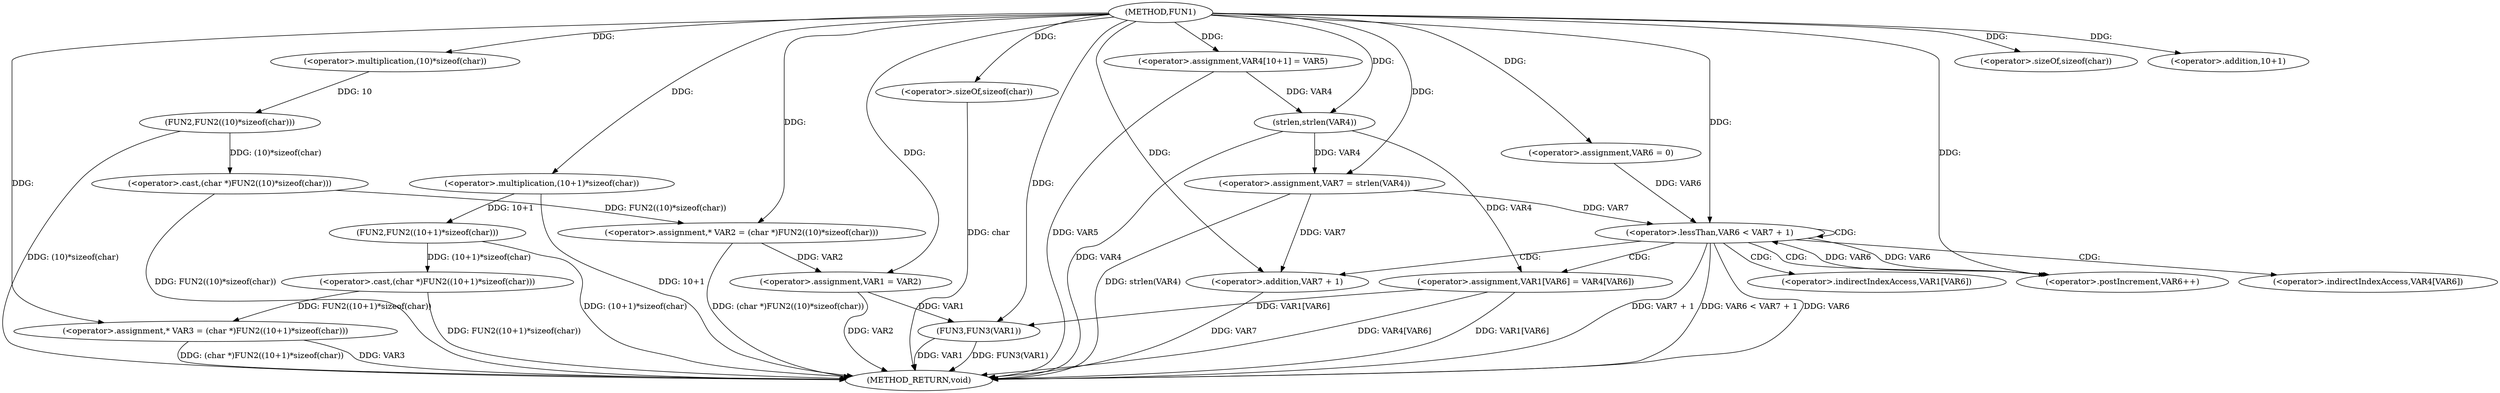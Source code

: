 digraph FUN1 {  
"1000100" [label = "(METHOD,FUN1)" ]
"1000162" [label = "(METHOD_RETURN,void)" ]
"1000104" [label = "(<operator>.assignment,* VAR2 = (char *)FUN2((10)*sizeof(char)))" ]
"1000106" [label = "(<operator>.cast,(char *)FUN2((10)*sizeof(char)))" ]
"1000108" [label = "(FUN2,FUN2((10)*sizeof(char)))" ]
"1000109" [label = "(<operator>.multiplication,(10)*sizeof(char))" ]
"1000111" [label = "(<operator>.sizeOf,sizeof(char))" ]
"1000114" [label = "(<operator>.assignment,* VAR3 = (char *)FUN2((10+1)*sizeof(char)))" ]
"1000116" [label = "(<operator>.cast,(char *)FUN2((10+1)*sizeof(char)))" ]
"1000118" [label = "(FUN2,FUN2((10+1)*sizeof(char)))" ]
"1000119" [label = "(<operator>.multiplication,(10+1)*sizeof(char))" ]
"1000120" [label = "(<operator>.addition,10+1)" ]
"1000123" [label = "(<operator>.sizeOf,sizeof(char))" ]
"1000127" [label = "(<operator>.assignment,VAR1 = VAR2)" ]
"1000132" [label = "(<operator>.assignment,VAR4[10+1] = VAR5)" ]
"1000137" [label = "(<operator>.assignment,VAR7 = strlen(VAR4))" ]
"1000139" [label = "(strlen,strlen(VAR4))" ]
"1000142" [label = "(<operator>.assignment,VAR6 = 0)" ]
"1000145" [label = "(<operator>.lessThan,VAR6 < VAR7 + 1)" ]
"1000147" [label = "(<operator>.addition,VAR7 + 1)" ]
"1000150" [label = "(<operator>.postIncrement,VAR6++)" ]
"1000153" [label = "(<operator>.assignment,VAR1[VAR6] = VAR4[VAR6])" ]
"1000160" [label = "(FUN3,FUN3(VAR1))" ]
"1000154" [label = "(<operator>.indirectIndexAccess,VAR1[VAR6])" ]
"1000157" [label = "(<operator>.indirectIndexAccess,VAR4[VAR6])" ]
  "1000106" -> "1000162"  [ label = "DDG: FUN2((10)*sizeof(char))"] 
  "1000153" -> "1000162"  [ label = "DDG: VAR4[VAR6]"] 
  "1000139" -> "1000162"  [ label = "DDG: VAR4"] 
  "1000114" -> "1000162"  [ label = "DDG: VAR3"] 
  "1000147" -> "1000162"  [ label = "DDG: VAR7"] 
  "1000116" -> "1000162"  [ label = "DDG: FUN2((10+1)*sizeof(char))"] 
  "1000153" -> "1000162"  [ label = "DDG: VAR1[VAR6]"] 
  "1000119" -> "1000162"  [ label = "DDG: 10+1"] 
  "1000145" -> "1000162"  [ label = "DDG: VAR6 < VAR7 + 1"] 
  "1000118" -> "1000162"  [ label = "DDG: (10+1)*sizeof(char)"] 
  "1000145" -> "1000162"  [ label = "DDG: VAR6"] 
  "1000123" -> "1000162"  [ label = "DDG: char"] 
  "1000160" -> "1000162"  [ label = "DDG: FUN3(VAR1)"] 
  "1000137" -> "1000162"  [ label = "DDG: strlen(VAR4)"] 
  "1000127" -> "1000162"  [ label = "DDG: VAR2"] 
  "1000132" -> "1000162"  [ label = "DDG: VAR5"] 
  "1000145" -> "1000162"  [ label = "DDG: VAR7 + 1"] 
  "1000160" -> "1000162"  [ label = "DDG: VAR1"] 
  "1000114" -> "1000162"  [ label = "DDG: (char *)FUN2((10+1)*sizeof(char))"] 
  "1000104" -> "1000162"  [ label = "DDG: (char *)FUN2((10)*sizeof(char))"] 
  "1000108" -> "1000162"  [ label = "DDG: (10)*sizeof(char)"] 
  "1000106" -> "1000104"  [ label = "DDG: FUN2((10)*sizeof(char))"] 
  "1000100" -> "1000104"  [ label = "DDG: "] 
  "1000108" -> "1000106"  [ label = "DDG: (10)*sizeof(char)"] 
  "1000109" -> "1000108"  [ label = "DDG: 10"] 
  "1000100" -> "1000109"  [ label = "DDG: "] 
  "1000100" -> "1000111"  [ label = "DDG: "] 
  "1000116" -> "1000114"  [ label = "DDG: FUN2((10+1)*sizeof(char))"] 
  "1000100" -> "1000114"  [ label = "DDG: "] 
  "1000118" -> "1000116"  [ label = "DDG: (10+1)*sizeof(char)"] 
  "1000119" -> "1000118"  [ label = "DDG: 10+1"] 
  "1000100" -> "1000119"  [ label = "DDG: "] 
  "1000100" -> "1000120"  [ label = "DDG: "] 
  "1000100" -> "1000123"  [ label = "DDG: "] 
  "1000104" -> "1000127"  [ label = "DDG: VAR2"] 
  "1000100" -> "1000127"  [ label = "DDG: "] 
  "1000100" -> "1000132"  [ label = "DDG: "] 
  "1000139" -> "1000137"  [ label = "DDG: VAR4"] 
  "1000100" -> "1000137"  [ label = "DDG: "] 
  "1000132" -> "1000139"  [ label = "DDG: VAR4"] 
  "1000100" -> "1000139"  [ label = "DDG: "] 
  "1000100" -> "1000142"  [ label = "DDG: "] 
  "1000150" -> "1000145"  [ label = "DDG: VAR6"] 
  "1000142" -> "1000145"  [ label = "DDG: VAR6"] 
  "1000100" -> "1000145"  [ label = "DDG: "] 
  "1000137" -> "1000145"  [ label = "DDG: VAR7"] 
  "1000137" -> "1000147"  [ label = "DDG: VAR7"] 
  "1000100" -> "1000147"  [ label = "DDG: "] 
  "1000145" -> "1000150"  [ label = "DDG: VAR6"] 
  "1000100" -> "1000150"  [ label = "DDG: "] 
  "1000139" -> "1000153"  [ label = "DDG: VAR4"] 
  "1000153" -> "1000160"  [ label = "DDG: VAR1[VAR6]"] 
  "1000127" -> "1000160"  [ label = "DDG: VAR1"] 
  "1000100" -> "1000160"  [ label = "DDG: "] 
  "1000145" -> "1000154"  [ label = "CDG: "] 
  "1000145" -> "1000147"  [ label = "CDG: "] 
  "1000145" -> "1000145"  [ label = "CDG: "] 
  "1000145" -> "1000153"  [ label = "CDG: "] 
  "1000145" -> "1000150"  [ label = "CDG: "] 
  "1000145" -> "1000157"  [ label = "CDG: "] 
}
